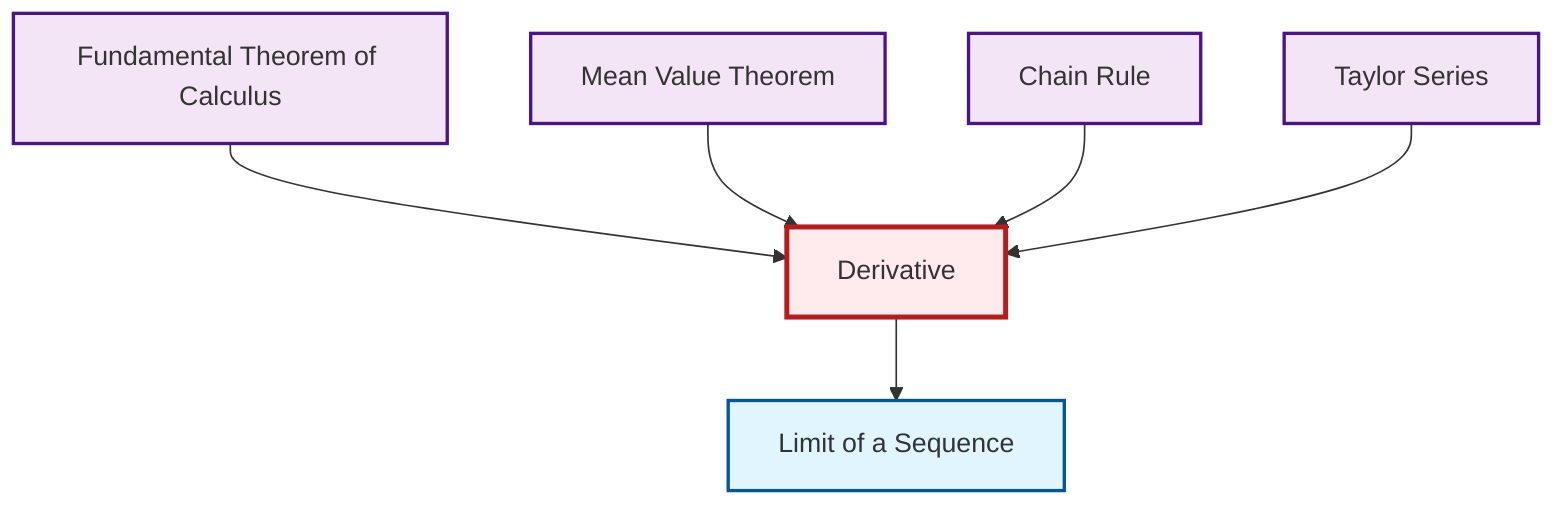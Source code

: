 graph TD
    classDef definition fill:#e1f5fe,stroke:#01579b,stroke-width:2px
    classDef theorem fill:#f3e5f5,stroke:#4a148c,stroke-width:2px
    classDef axiom fill:#fff3e0,stroke:#e65100,stroke-width:2px
    classDef example fill:#e8f5e9,stroke:#1b5e20,stroke-width:2px
    classDef current fill:#ffebee,stroke:#b71c1c,stroke-width:3px
    thm-mean-value["Mean Value Theorem"]:::theorem
    def-derivative["Derivative"]:::definition
    def-limit["Limit of a Sequence"]:::definition
    thm-taylor-series["Taylor Series"]:::theorem
    thm-chain-rule["Chain Rule"]:::theorem
    thm-fundamental-calculus["Fundamental Theorem of Calculus"]:::theorem
    thm-fundamental-calculus --> def-derivative
    def-derivative --> def-limit
    thm-mean-value --> def-derivative
    thm-chain-rule --> def-derivative
    thm-taylor-series --> def-derivative
    class def-derivative current